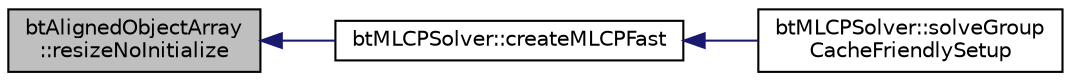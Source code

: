 digraph "btAlignedObjectArray::resizeNoInitialize"
{
  edge [fontname="Helvetica",fontsize="10",labelfontname="Helvetica",labelfontsize="10"];
  node [fontname="Helvetica",fontsize="10",shape=record];
  rankdir="LR";
  Node1 [label="btAlignedObjectArray\l::resizeNoInitialize",height=0.2,width=0.4,color="black", fillcolor="grey75", style="filled", fontcolor="black"];
  Node1 -> Node2 [dir="back",color="midnightblue",fontsize="10",style="solid",fontname="Helvetica"];
  Node2 [label="btMLCPSolver::createMLCPFast",height=0.2,width=0.4,color="black", fillcolor="white", style="filled",URL="$classbt_m_l_c_p_solver.html#ab36b9b3bf2bbbd1de7db27ba109e0a8a"];
  Node2 -> Node3 [dir="back",color="midnightblue",fontsize="10",style="solid",fontname="Helvetica"];
  Node3 [label="btMLCPSolver::solveGroup\lCacheFriendlySetup",height=0.2,width=0.4,color="black", fillcolor="white", style="filled",URL="$classbt_m_l_c_p_solver.html#aa465e167537eceb89f7125d3bb2d5321"];
}
